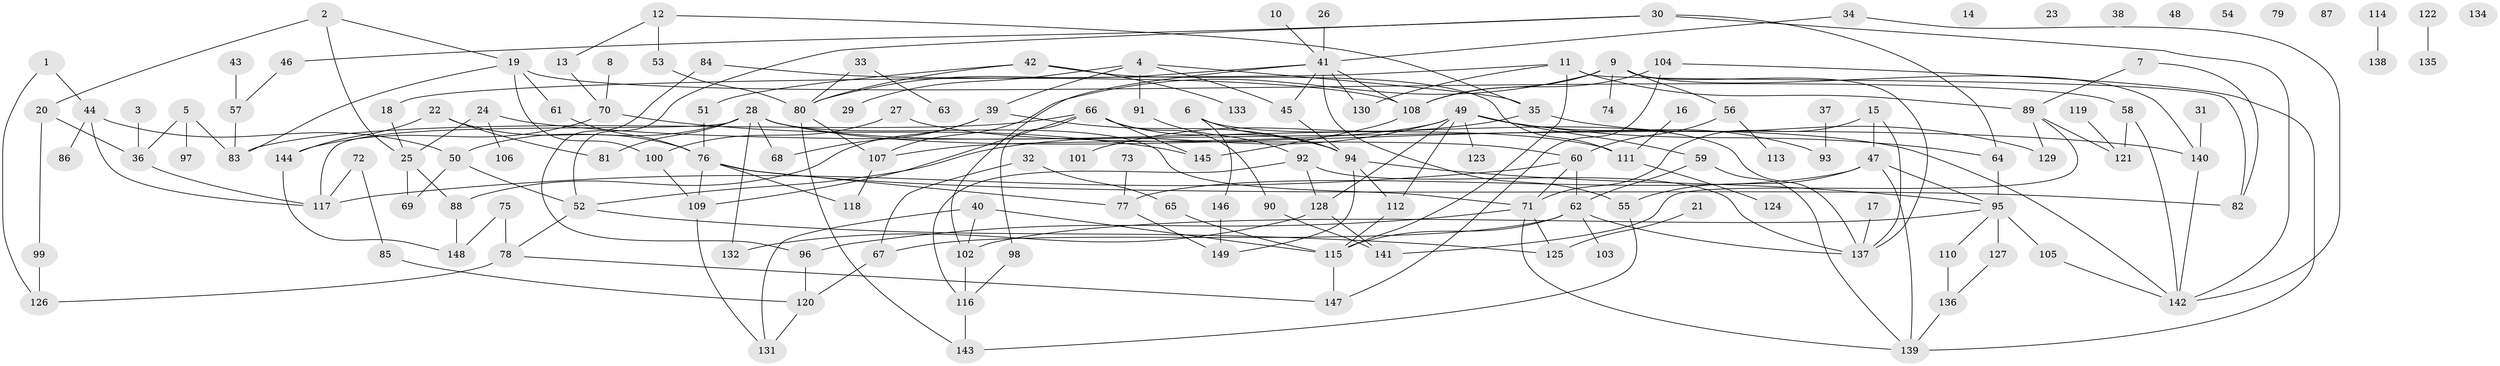 // Generated by graph-tools (version 1.1) at 2025/33/03/09/25 02:33:32]
// undirected, 149 vertices, 214 edges
graph export_dot {
graph [start="1"]
  node [color=gray90,style=filled];
  1;
  2;
  3;
  4;
  5;
  6;
  7;
  8;
  9;
  10;
  11;
  12;
  13;
  14;
  15;
  16;
  17;
  18;
  19;
  20;
  21;
  22;
  23;
  24;
  25;
  26;
  27;
  28;
  29;
  30;
  31;
  32;
  33;
  34;
  35;
  36;
  37;
  38;
  39;
  40;
  41;
  42;
  43;
  44;
  45;
  46;
  47;
  48;
  49;
  50;
  51;
  52;
  53;
  54;
  55;
  56;
  57;
  58;
  59;
  60;
  61;
  62;
  63;
  64;
  65;
  66;
  67;
  68;
  69;
  70;
  71;
  72;
  73;
  74;
  75;
  76;
  77;
  78;
  79;
  80;
  81;
  82;
  83;
  84;
  85;
  86;
  87;
  88;
  89;
  90;
  91;
  92;
  93;
  94;
  95;
  96;
  97;
  98;
  99;
  100;
  101;
  102;
  103;
  104;
  105;
  106;
  107;
  108;
  109;
  110;
  111;
  112;
  113;
  114;
  115;
  116;
  117;
  118;
  119;
  120;
  121;
  122;
  123;
  124;
  125;
  126;
  127;
  128;
  129;
  130;
  131;
  132;
  133;
  134;
  135;
  136;
  137;
  138;
  139;
  140;
  141;
  142;
  143;
  144;
  145;
  146;
  147;
  148;
  149;
  1 -- 44;
  1 -- 126;
  2 -- 19;
  2 -- 20;
  2 -- 25;
  3 -- 36;
  4 -- 29;
  4 -- 35;
  4 -- 39;
  4 -- 45;
  4 -- 91;
  5 -- 36;
  5 -- 83;
  5 -- 97;
  6 -- 94;
  6 -- 137;
  6 -- 146;
  7 -- 82;
  7 -- 89;
  8 -- 70;
  9 -- 56;
  9 -- 74;
  9 -- 107;
  9 -- 108;
  9 -- 137;
  9 -- 140;
  10 -- 41;
  11 -- 18;
  11 -- 82;
  11 -- 89;
  11 -- 115;
  11 -- 130;
  12 -- 13;
  12 -- 35;
  12 -- 53;
  13 -- 70;
  15 -- 47;
  15 -- 71;
  15 -- 137;
  16 -- 111;
  17 -- 137;
  18 -- 25;
  19 -- 58;
  19 -- 61;
  19 -- 83;
  19 -- 100;
  20 -- 36;
  20 -- 99;
  21 -- 125;
  22 -- 76;
  22 -- 81;
  22 -- 144;
  24 -- 25;
  24 -- 106;
  24 -- 140;
  25 -- 69;
  25 -- 88;
  26 -- 41;
  27 -- 60;
  27 -- 100;
  28 -- 50;
  28 -- 68;
  28 -- 71;
  28 -- 81;
  28 -- 111;
  28 -- 117;
  28 -- 132;
  28 -- 142;
  30 -- 46;
  30 -- 52;
  30 -- 64;
  30 -- 142;
  31 -- 140;
  32 -- 65;
  32 -- 67;
  33 -- 63;
  33 -- 80;
  34 -- 41;
  34 -- 142;
  35 -- 101;
  35 -- 129;
  36 -- 117;
  37 -- 93;
  39 -- 68;
  39 -- 88;
  39 -- 94;
  40 -- 102;
  40 -- 115;
  40 -- 131;
  41 -- 45;
  41 -- 55;
  41 -- 80;
  41 -- 102;
  41 -- 108;
  41 -- 130;
  42 -- 51;
  42 -- 80;
  42 -- 111;
  42 -- 133;
  43 -- 57;
  44 -- 50;
  44 -- 86;
  44 -- 117;
  45 -- 94;
  46 -- 57;
  47 -- 55;
  47 -- 77;
  47 -- 95;
  47 -- 139;
  49 -- 52;
  49 -- 59;
  49 -- 64;
  49 -- 93;
  49 -- 107;
  49 -- 112;
  49 -- 123;
  49 -- 128;
  50 -- 52;
  50 -- 69;
  51 -- 76;
  52 -- 78;
  52 -- 125;
  53 -- 80;
  55 -- 143;
  56 -- 60;
  56 -- 113;
  57 -- 83;
  58 -- 121;
  58 -- 142;
  59 -- 62;
  59 -- 139;
  60 -- 62;
  60 -- 71;
  60 -- 117;
  61 -- 76;
  62 -- 67;
  62 -- 103;
  62 -- 115;
  62 -- 137;
  64 -- 95;
  65 -- 115;
  66 -- 83;
  66 -- 90;
  66 -- 94;
  66 -- 98;
  66 -- 109;
  66 -- 145;
  67 -- 120;
  70 -- 144;
  70 -- 145;
  71 -- 96;
  71 -- 125;
  71 -- 139;
  72 -- 85;
  72 -- 117;
  73 -- 77;
  75 -- 78;
  75 -- 148;
  76 -- 77;
  76 -- 82;
  76 -- 109;
  76 -- 118;
  77 -- 149;
  78 -- 126;
  78 -- 147;
  80 -- 107;
  80 -- 143;
  84 -- 96;
  84 -- 108;
  85 -- 120;
  88 -- 148;
  89 -- 121;
  89 -- 129;
  89 -- 141;
  90 -- 141;
  91 -- 92;
  92 -- 116;
  92 -- 128;
  92 -- 137;
  94 -- 95;
  94 -- 112;
  94 -- 149;
  95 -- 102;
  95 -- 105;
  95 -- 110;
  95 -- 127;
  96 -- 120;
  98 -- 116;
  99 -- 126;
  100 -- 109;
  102 -- 116;
  104 -- 108;
  104 -- 139;
  104 -- 147;
  105 -- 142;
  107 -- 118;
  108 -- 145;
  109 -- 131;
  110 -- 136;
  111 -- 124;
  112 -- 115;
  114 -- 138;
  115 -- 147;
  116 -- 143;
  119 -- 121;
  120 -- 131;
  122 -- 135;
  127 -- 136;
  128 -- 132;
  128 -- 141;
  136 -- 139;
  140 -- 142;
  144 -- 148;
  146 -- 149;
}
